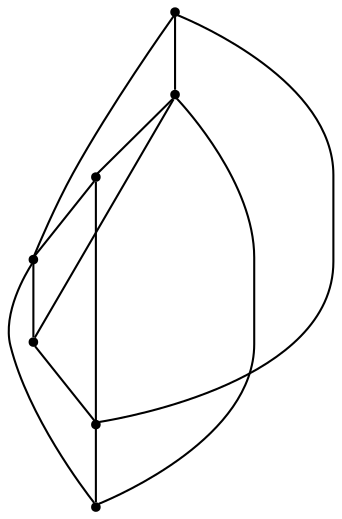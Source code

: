 graph {
  node [shape=point,comment="{\"directed\":false,\"doi\":\"10.1007/978-3-319-73915-1_43\",\"figure\":\"5\"}"]

  v0 [pos="1034.8273539383422,350.3761720338556"]
  v1 [pos="584.7556553753641,464.9763574275552"]
  v2 [pos="1334.8751529803276,556.6565057425148"]
  v3 [pos="1184.8512534593349,404.5508051290591"]
  v4 [pos="434.73175585437133,658.754852729629"]
  v5 [pos="884.8034544173494,331.62341442397747"]
  v6 [pos="734.7753580607887,369.1289296437337"]

  v4 -- v1 [id="-3",pos="434.73175585437133,658.754852729629 584.7556553753641,464.9763574275552 584.7556553753641,464.9763574275552 584.7556553753641,464.9763574275552"]
  v4 -- v5 [id="-5",pos="434.73175585437133,658.754852729629 884.8034544173494,331.62341442397747 884.8034544173494,331.62341442397747 884.8034544173494,331.62341442397747"]
  v1 -- v6 [id="-7",pos="584.7556553753641,464.9763574275552 734.7753580607887,369.1289296437337 734.7753580607887,369.1289296437337 734.7753580607887,369.1289296437337"]
  v1 -- v0 [id="-8",pos="584.7556553753641,464.9763574275552 1034.8273539383422,350.3761720338556 1034.8273539383422,350.3761720338556 1034.8273539383422,350.3761720338556"]
  v1 -- v2 [id="-9",pos="584.7556553753641,464.9763574275552 1334.8751529803276,556.6565057425148 1334.8751529803276,556.6565057425148 1334.8751529803276,556.6565057425148"]
  v6 -- v3 [id="-11",pos="734.7753580607887,369.1289296437337 1184.8512534593349,404.5508051290591 1184.8512534593349,404.5508051290591 1184.8512534593349,404.5508051290591"]
  v6 -- v5 [id="-12",pos="734.7753580607887,369.1289296437337 884.8034544173494,331.62341442397747 884.8034544173494,331.62341442397747 884.8034544173494,331.62341442397747"]
  v5 -- v0 [id="-17",pos="884.8034544173494,331.62341442397747 1034.8273539383422,350.3761720338556 1034.8273539383422,350.3761720338556 1034.8273539383422,350.3761720338556"]
  v5 -- v2 [id="-18",pos="884.8034544173494,331.62341442397747 1334.8751529803276,556.6565057425148 1334.8751529803276,556.6565057425148 1334.8751529803276,556.6565057425148"]
  v0 -- v3 [id="-24",pos="1034.8273539383422,350.3761720338556 1184.8512534593349,404.5508051290591 1184.8512534593349,404.5508051290591 1184.8512534593349,404.5508051290591"]
  v3 -- v4 [id="-27",pos="1184.8512534593349,404.5508051290591 434.73175585437133,658.754852729629 434.73175585437133,658.754852729629 434.73175585437133,658.754852729629"]
  v3 -- v2 [id="-29",pos="1184.8512534593349,404.5508051290591 1334.8751529803276,556.6565057425148 1334.8751529803276,556.6565057425148 1334.8751529803276,556.6565057425148"]
}